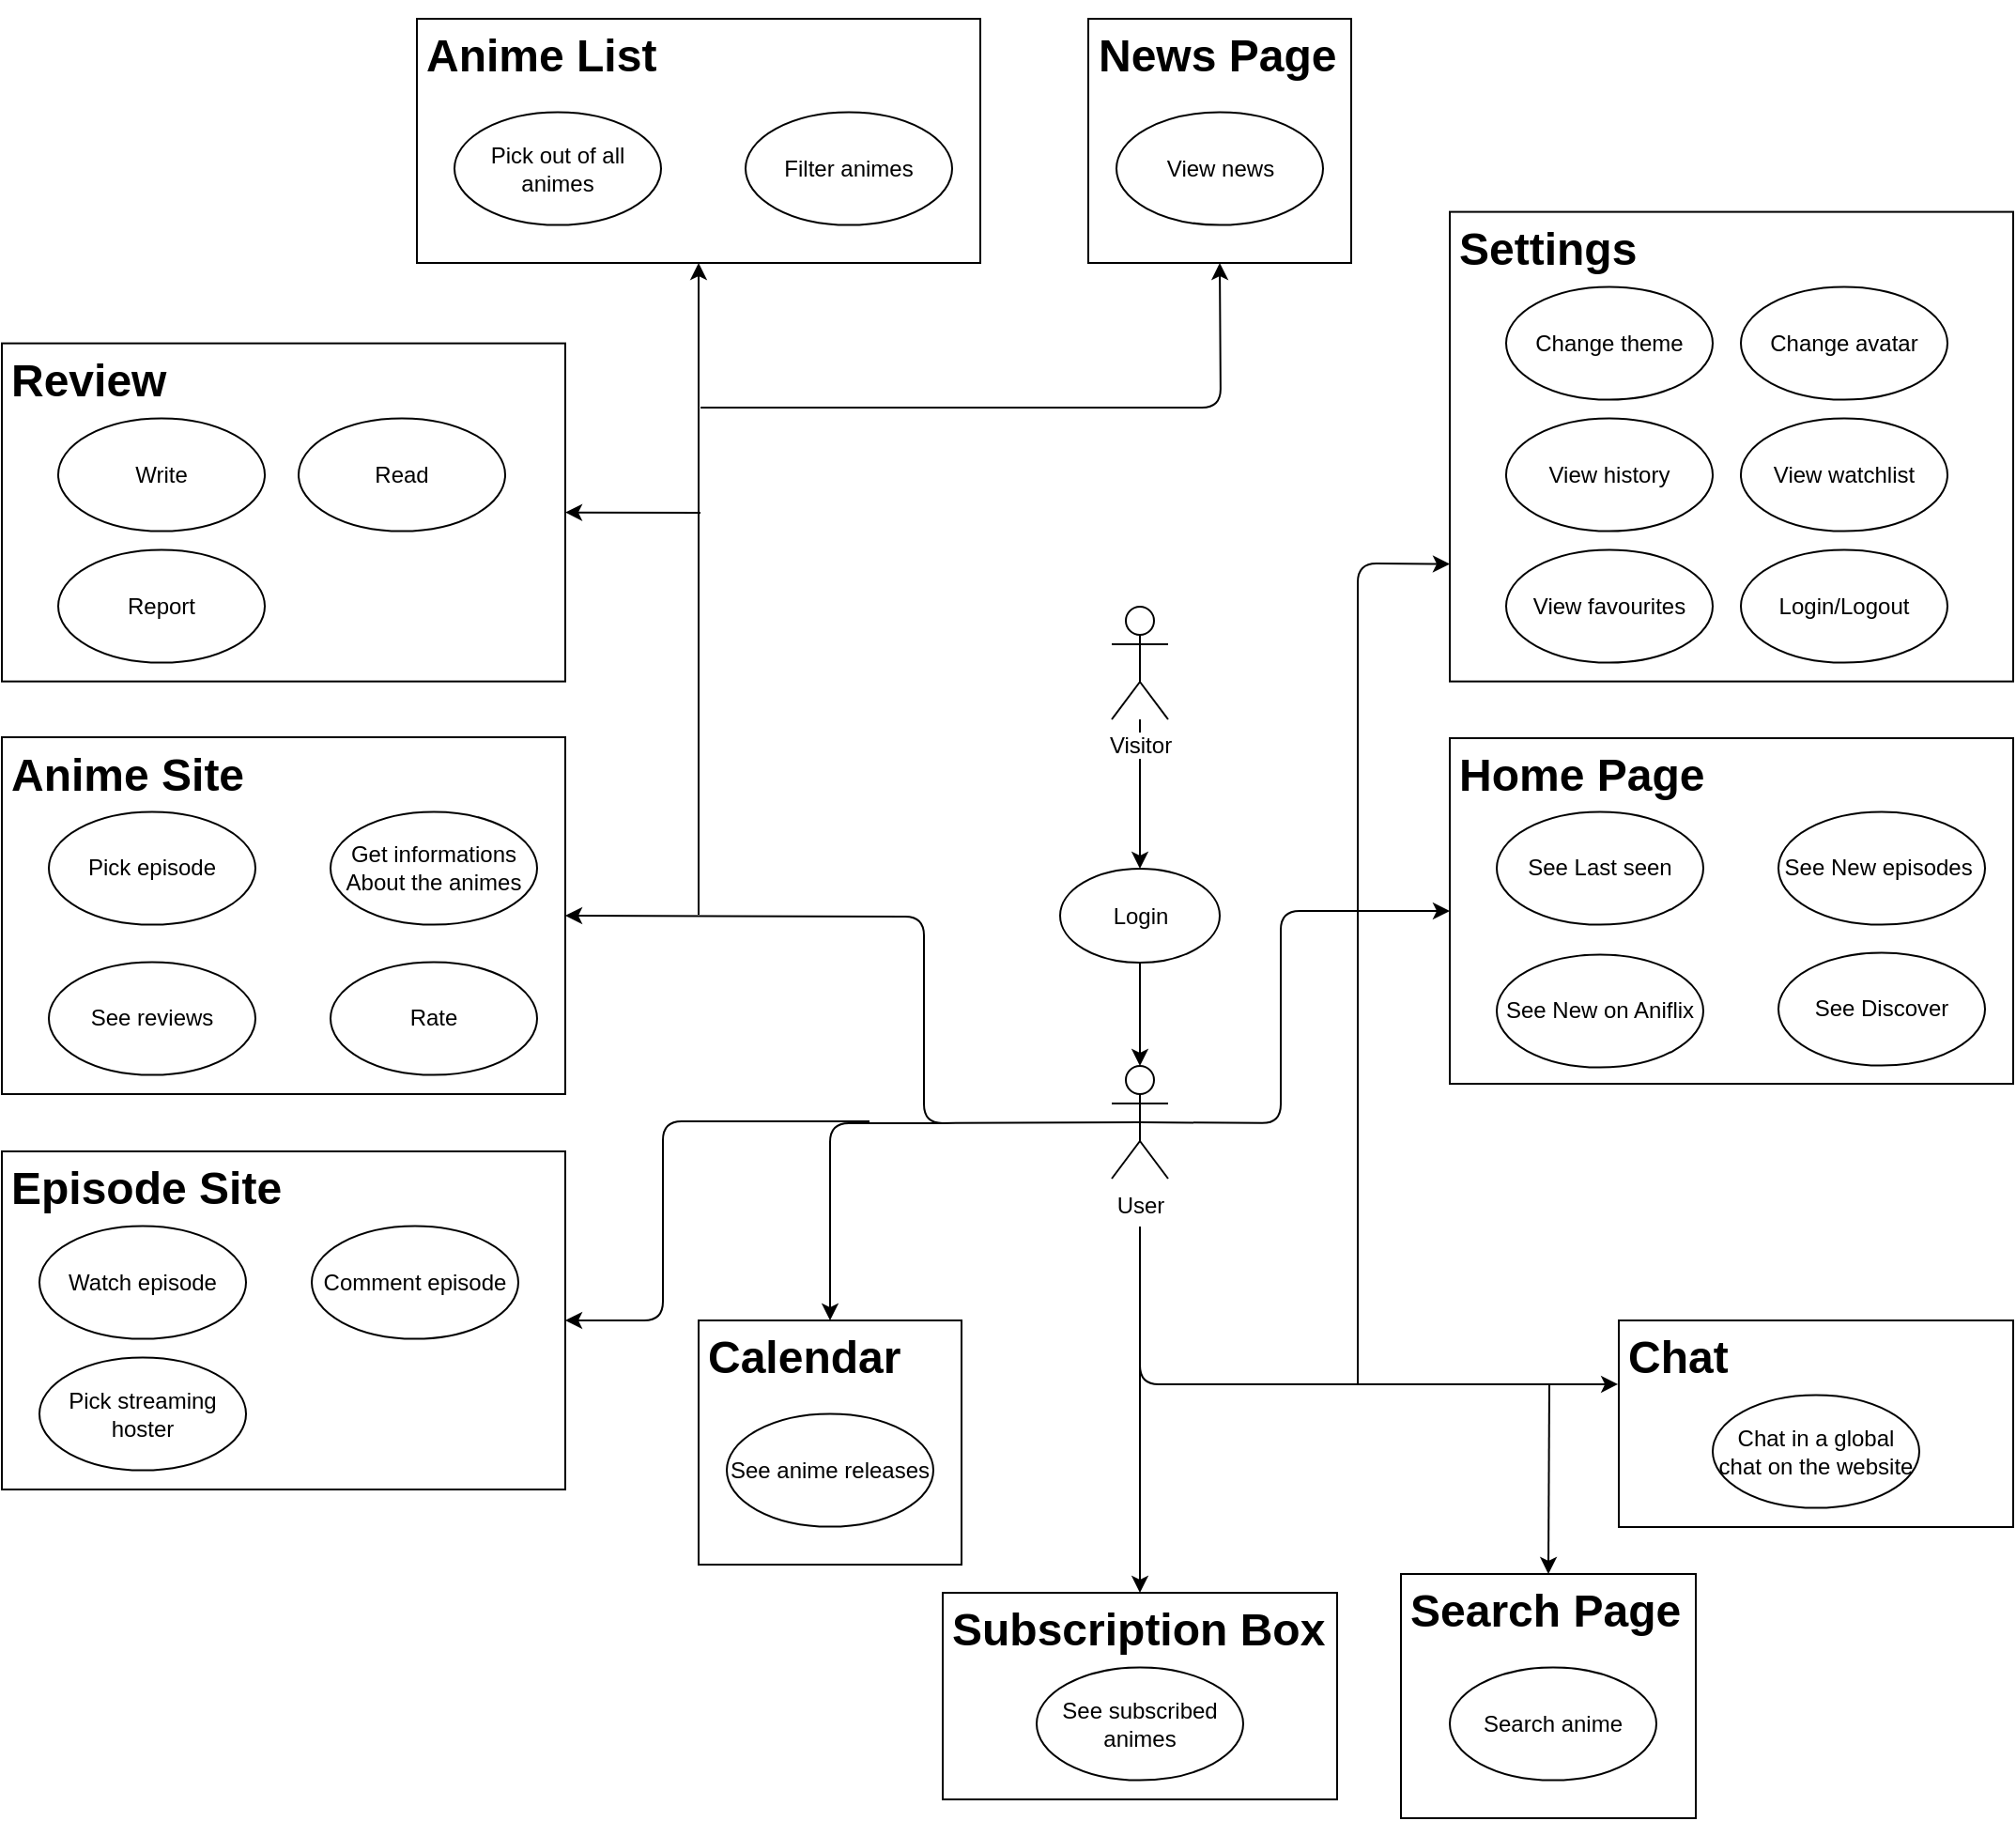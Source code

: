 <mxfile version="12.3.7" type="device" pages="1"><diagram id="pt7fApHACGY3ze_WT9kW" name="Page-1"><mxGraphModel dx="1681" dy="419" grid="1" gridSize="10" guides="1" tooltips="1" connect="1" arrows="1" fold="1" page="1" pageScale="1" pageWidth="827" pageHeight="1169" math="0" shadow="0"><root><mxCell id="0"/><mxCell id="1" parent="0"/><mxCell id="t0nJgLdUshQN2bUztaGZ-39" value="" style="edgeStyle=orthogonalEdgeStyle;rounded=0;orthogonalLoop=1;jettySize=auto;html=1;" parent="1" source="ZIoJNH3yKpQpnbWs7EYB-1" target="ZIoJNH3yKpQpnbWs7EYB-12" edge="1"><mxGeometry relative="1" as="geometry"/></mxCell><mxCell id="ZIoJNH3yKpQpnbWs7EYB-1" value="Visitor" style="shape=umlActor;verticalLabelPosition=bottom;labelBackgroundColor=#ffffff;verticalAlign=top;html=1;outlineConnect=0;" parent="1" vertex="1"><mxGeometry x="259" y="346" width="30" height="60" as="geometry"/></mxCell><mxCell id="ZIoJNH3yKpQpnbWs7EYB-2" value="User" style="shape=umlActor;verticalLabelPosition=bottom;labelBackgroundColor=#ffffff;verticalAlign=top;html=1;outlineConnect=0;" parent="1" vertex="1"><mxGeometry x="259" y="590.5" width="30" height="60" as="geometry"/></mxCell><mxCell id="ZIoJNH3yKpQpnbWs7EYB-14" style="edgeStyle=orthogonalEdgeStyle;rounded=0;orthogonalLoop=1;jettySize=auto;html=1;exitX=0.5;exitY=1;exitDx=0;exitDy=0;entryX=0.5;entryY=0;entryDx=0;entryDy=0;entryPerimeter=0;" parent="1" source="ZIoJNH3yKpQpnbWs7EYB-12" target="ZIoJNH3yKpQpnbWs7EYB-2" edge="1"><mxGeometry relative="1" as="geometry"/></mxCell><mxCell id="ZIoJNH3yKpQpnbWs7EYB-12" value="Login" style="ellipse;whiteSpace=wrap;html=1;" parent="1" vertex="1"><mxGeometry x="231.5" y="485.5" width="85" height="50" as="geometry"/></mxCell><mxCell id="ZIoJNH3yKpQpnbWs7EYB-25" value="&lt;h1&gt;Settings&lt;/h1&gt;" style="text;html=1;strokeColor=#000000;fillColor=none;spacing=5;spacingTop=-20;whiteSpace=wrap;overflow=hidden;rounded=0;" parent="1" vertex="1"><mxGeometry x="439" y="135.8" width="300" height="250" as="geometry"/></mxCell><mxCell id="ZIoJNH3yKpQpnbWs7EYB-27" value="Change theme" style="ellipse;whiteSpace=wrap;html=1;strokeColor=#000000;" parent="1" vertex="1"><mxGeometry x="469" y="175.8" width="110" height="60" as="geometry"/></mxCell><mxCell id="ZIoJNH3yKpQpnbWs7EYB-28" value="Change avatar" style="ellipse;whiteSpace=wrap;html=1;" parent="1" vertex="1"><mxGeometry x="594" y="175.8" width="110" height="60" as="geometry"/></mxCell><mxCell id="ZIoJNH3yKpQpnbWs7EYB-30" value="View history" style="ellipse;whiteSpace=wrap;html=1;" parent="1" vertex="1"><mxGeometry x="469" y="245.8" width="110" height="60" as="geometry"/></mxCell><mxCell id="ZIoJNH3yKpQpnbWs7EYB-31" value="View watchlist&lt;span style=&quot;font-family: &amp;#34;helvetica&amp;#34; , &amp;#34;arial&amp;#34; , sans-serif ; font-size: 0px ; white-space: nowrap&quot;&gt;%3CmxGraphModel%3E%3Croot%3E%3CmxCell%20id%3D%220%22%2F%3E%3CmxCell%20id%3D%221%22%20parent%3D%220%22%2F%3E%3CmxCell%20id%3D%222%22%20value%3D%22%22%20style%3D%22ellipse%3BwhiteSpace%3Dwrap%3Bhtml%3D1%3B%22%20vertex%3D%221%22%20parent%3D%221%22%3E%3CmxGeometry%20x%3D%22260%22%20y%3D%22190%22%20width%3D%22110%22%20height%3D%2260%22%20as%3D%22geometry%22%2F%3E%3C%2FmxCell%3E%3C%2Froot%3E%3C%2FmxGraphModel%3E&lt;/span&gt;" style="ellipse;whiteSpace=wrap;html=1;" parent="1" vertex="1"><mxGeometry x="594" y="245.8" width="110" height="60" as="geometry"/></mxCell><mxCell id="ZIoJNH3yKpQpnbWs7EYB-32" value="View favourites" style="ellipse;whiteSpace=wrap;html=1;" parent="1" vertex="1"><mxGeometry x="469" y="315.8" width="110" height="60" as="geometry"/></mxCell><mxCell id="ZIoJNH3yKpQpnbWs7EYB-33" value="Login/Logout" style="ellipse;whiteSpace=wrap;html=1;" parent="1" vertex="1"><mxGeometry x="594" y="315.8" width="110" height="60" as="geometry"/></mxCell><mxCell id="t0nJgLdUshQN2bUztaGZ-1" value="&lt;h1&gt;Home Page&lt;/h1&gt;" style="text;html=1;strokeColor=#000000;fillColor=none;spacing=5;spacingTop=-20;whiteSpace=wrap;overflow=hidden;rounded=0;" parent="1" vertex="1"><mxGeometry x="439" y="416" width="300" height="184" as="geometry"/></mxCell><mxCell id="t0nJgLdUshQN2bUztaGZ-2" value="See New episodes&amp;nbsp;" style="ellipse;whiteSpace=wrap;html=1;strokeColor=#000000;" parent="1" vertex="1"><mxGeometry x="614" y="455.3" width="110" height="60" as="geometry"/></mxCell><mxCell id="t0nJgLdUshQN2bUztaGZ-3" value="See Last seen" style="ellipse;whiteSpace=wrap;html=1;strokeColor=#000000;" parent="1" vertex="1"><mxGeometry x="464" y="455.3" width="110" height="60" as="geometry"/></mxCell><mxCell id="t0nJgLdUshQN2bUztaGZ-4" value="See New on Aniflix" style="ellipse;whiteSpace=wrap;html=1;strokeColor=#000000;" parent="1" vertex="1"><mxGeometry x="464" y="531.3" width="110" height="60" as="geometry"/></mxCell><mxCell id="t0nJgLdUshQN2bUztaGZ-5" value="See Discover" style="ellipse;whiteSpace=wrap;html=1;strokeColor=#000000;" parent="1" vertex="1"><mxGeometry x="614" y="530.3" width="110" height="60" as="geometry"/></mxCell><mxCell id="t0nJgLdUshQN2bUztaGZ-7" value="&lt;h1&gt;Anime Site&lt;/h1&gt;" style="text;html=1;strokeColor=#000000;fillColor=none;spacing=5;spacingTop=-20;whiteSpace=wrap;overflow=hidden;rounded=0;" parent="1" vertex="1"><mxGeometry x="-332" y="415.5" width="300" height="190" as="geometry"/></mxCell><mxCell id="t0nJgLdUshQN2bUztaGZ-8" value="Get informations About the animes" style="ellipse;whiteSpace=wrap;html=1;strokeColor=#000000;" parent="1" vertex="1"><mxGeometry x="-157" y="455.3" width="110" height="60" as="geometry"/></mxCell><mxCell id="t0nJgLdUshQN2bUztaGZ-9" value="Pick episode" style="ellipse;whiteSpace=wrap;html=1;strokeColor=#000000;" parent="1" vertex="1"><mxGeometry x="-307" y="455.3" width="110" height="60" as="geometry"/></mxCell><mxCell id="t0nJgLdUshQN2bUztaGZ-11" value="See reviews" style="ellipse;whiteSpace=wrap;html=1;strokeColor=#000000;" parent="1" vertex="1"><mxGeometry x="-307" y="535.3" width="110" height="60" as="geometry"/></mxCell><mxCell id="t0nJgLdUshQN2bUztaGZ-12" value="&lt;h1&gt;Review&lt;/h1&gt;" style="text;html=1;strokeColor=#000000;fillColor=none;spacing=5;spacingTop=-20;whiteSpace=wrap;overflow=hidden;rounded=0;" parent="1" vertex="1"><mxGeometry x="-332" y="205.8" width="300" height="180" as="geometry"/></mxCell><mxCell id="t0nJgLdUshQN2bUztaGZ-13" value="Report" style="ellipse;whiteSpace=wrap;html=1;" parent="1" vertex="1"><mxGeometry x="-302" y="315.8" width="110" height="60" as="geometry"/></mxCell><mxCell id="t0nJgLdUshQN2bUztaGZ-14" value="Write" style="ellipse;whiteSpace=wrap;html=1;" parent="1" vertex="1"><mxGeometry x="-302" y="245.8" width="110" height="60" as="geometry"/></mxCell><mxCell id="t0nJgLdUshQN2bUztaGZ-15" value="Read" style="ellipse;whiteSpace=wrap;html=1;" parent="1" vertex="1"><mxGeometry x="-174" y="245.8" width="110" height="60" as="geometry"/></mxCell><mxCell id="t0nJgLdUshQN2bUztaGZ-17" value="&lt;h1&gt;Anime List&lt;/h1&gt;" style="text;html=1;strokeColor=#000000;fillColor=none;spacing=5;spacingTop=-20;whiteSpace=wrap;overflow=hidden;rounded=0;" parent="1" vertex="1"><mxGeometry x="-111" y="33" width="300" height="130" as="geometry"/></mxCell><mxCell id="t0nJgLdUshQN2bUztaGZ-19" value="Filter animes" style="ellipse;whiteSpace=wrap;html=1;strokeColor=#000000;" parent="1" vertex="1"><mxGeometry x="64" y="82.8" width="110" height="60" as="geometry"/></mxCell><mxCell id="t0nJgLdUshQN2bUztaGZ-22" value="Pick out of all animes" style="ellipse;whiteSpace=wrap;html=1;strokeColor=#000000;" parent="1" vertex="1"><mxGeometry x="-91" y="82.8" width="110" height="60" as="geometry"/></mxCell><mxCell id="t0nJgLdUshQN2bUztaGZ-23" value="&lt;h1&gt;Calendar&lt;/h1&gt;" style="text;html=1;strokeColor=#000000;fillColor=none;spacing=5;spacingTop=-20;whiteSpace=wrap;overflow=hidden;rounded=0;" parent="1" vertex="1"><mxGeometry x="39" y="726" width="140" height="130" as="geometry"/></mxCell><mxCell id="t0nJgLdUshQN2bUztaGZ-25" value="See anime releases" style="ellipse;whiteSpace=wrap;html=1;strokeColor=#000000;" parent="1" vertex="1"><mxGeometry x="54" y="775.8" width="110" height="60" as="geometry"/></mxCell><mxCell id="t0nJgLdUshQN2bUztaGZ-28" value="&lt;h1&gt;Episode Site&lt;/h1&gt;" style="text;html=1;strokeColor=#000000;fillColor=none;spacing=5;spacingTop=-20;whiteSpace=wrap;overflow=hidden;rounded=0;" parent="1" vertex="1"><mxGeometry x="-332" y="636" width="300" height="180" as="geometry"/></mxCell><mxCell id="t0nJgLdUshQN2bUztaGZ-29" value="Watch episode" style="ellipse;whiteSpace=wrap;html=1;strokeColor=#000000;" parent="1" vertex="1"><mxGeometry x="-312" y="675.8" width="110" height="60" as="geometry"/></mxCell><mxCell id="t0nJgLdUshQN2bUztaGZ-30" value="Comment episode" style="ellipse;whiteSpace=wrap;html=1;strokeColor=#000000;" parent="1" vertex="1"><mxGeometry x="-167" y="675.8" width="110" height="60" as="geometry"/></mxCell><mxCell id="t0nJgLdUshQN2bUztaGZ-31" value="Pick streaming hoster" style="ellipse;whiteSpace=wrap;html=1;strokeColor=#000000;" parent="1" vertex="1"><mxGeometry x="-312" y="745.8" width="110" height="60" as="geometry"/></mxCell><mxCell id="t0nJgLdUshQN2bUztaGZ-32" value="&lt;h1&gt;Subscription Box&lt;/h1&gt;" style="text;html=1;strokeColor=#000000;fillColor=none;spacing=5;spacingTop=-20;whiteSpace=wrap;overflow=hidden;rounded=0;" parent="1" vertex="1"><mxGeometry x="169" y="871" width="210" height="110" as="geometry"/></mxCell><mxCell id="t0nJgLdUshQN2bUztaGZ-33" value="See subscribed animes" style="ellipse;whiteSpace=wrap;html=1;strokeColor=#000000;" parent="1" vertex="1"><mxGeometry x="219" y="910.8" width="110" height="60" as="geometry"/></mxCell><mxCell id="t0nJgLdUshQN2bUztaGZ-36" value="&lt;h1&gt;Chat&lt;/h1&gt;" style="text;html=1;strokeColor=#000000;fillColor=none;spacing=5;spacingTop=-20;whiteSpace=wrap;overflow=hidden;rounded=0;" parent="1" vertex="1"><mxGeometry x="529" y="726" width="210" height="110" as="geometry"/></mxCell><mxCell id="t0nJgLdUshQN2bUztaGZ-37" value="Chat in a global chat on the website" style="ellipse;whiteSpace=wrap;html=1;strokeColor=#000000;" parent="1" vertex="1"><mxGeometry x="579" y="765.8" width="110" height="60" as="geometry"/></mxCell><mxCell id="t0nJgLdUshQN2bUztaGZ-41" value="" style="endArrow=classic;html=1;exitX=0.5;exitY=0.5;exitDx=0;exitDy=0;exitPerimeter=0;entryX=0;entryY=0.5;entryDx=0;entryDy=0;" parent="1" source="ZIoJNH3yKpQpnbWs7EYB-2" target="t0nJgLdUshQN2bUztaGZ-1" edge="1"><mxGeometry width="50" height="50" relative="1" as="geometry"><mxPoint x="349" y="686" as="sourcePoint"/><mxPoint x="399" y="636" as="targetPoint"/><Array as="points"><mxPoint x="349" y="621"/><mxPoint x="349" y="508"/></Array></mxGeometry></mxCell><mxCell id="t0nJgLdUshQN2bUztaGZ-44" value="" style="endArrow=classic;html=1;entryX=-0.002;entryY=0.309;entryDx=0;entryDy=0;entryPerimeter=0;" parent="1" target="t0nJgLdUshQN2bUztaGZ-36" edge="1"><mxGeometry width="50" height="50" relative="1" as="geometry"><mxPoint x="274" y="676" as="sourcePoint"/><mxPoint x="399" y="686" as="targetPoint"/><Array as="points"><mxPoint x="274" y="760"/></Array></mxGeometry></mxCell><mxCell id="t0nJgLdUshQN2bUztaGZ-46" value="" style="endArrow=classic;html=1;exitX=0.5;exitY=0.5;exitDx=0;exitDy=0;exitPerimeter=0;entryX=1;entryY=0.5;entryDx=0;entryDy=0;" parent="1" source="ZIoJNH3yKpQpnbWs7EYB-2" target="t0nJgLdUshQN2bUztaGZ-7" edge="1"><mxGeometry width="50" height="50" relative="1" as="geometry"><mxPoint x="129" y="616" as="sourcePoint"/><mxPoint x="179" y="566" as="targetPoint"/><Array as="points"><mxPoint x="159" y="621"/><mxPoint x="159" y="511"/></Array></mxGeometry></mxCell><mxCell id="t0nJgLdUshQN2bUztaGZ-48" value="" style="endArrow=classic;html=1;entryX=0.5;entryY=0;entryDx=0;entryDy=0;" parent="1" target="t0nJgLdUshQN2bUztaGZ-32" edge="1"><mxGeometry width="50" height="50" relative="1" as="geometry"><mxPoint x="274" y="676" as="sourcePoint"/><mxPoint x="309" y="786" as="targetPoint"/></mxGeometry></mxCell><mxCell id="t0nJgLdUshQN2bUztaGZ-49" value="Rate" style="ellipse;whiteSpace=wrap;html=1;strokeColor=#000000;" parent="1" vertex="1"><mxGeometry x="-157" y="535.3" width="110" height="60" as="geometry"/></mxCell><mxCell id="t0nJgLdUshQN2bUztaGZ-53" value="" style="endArrow=classic;html=1;entryX=0.5;entryY=0;entryDx=0;entryDy=0;" parent="1" target="t0nJgLdUshQN2bUztaGZ-23" edge="1"><mxGeometry width="50" height="50" relative="1" as="geometry"><mxPoint x="169" y="621" as="sourcePoint"/><mxPoint x="169" y="656" as="targetPoint"/><Array as="points"><mxPoint x="109" y="621"/></Array></mxGeometry></mxCell><mxCell id="t0nJgLdUshQN2bUztaGZ-56" value="" style="endArrow=classic;html=1;entryX=0;entryY=0.75;entryDx=0;entryDy=0;" parent="1" target="ZIoJNH3yKpQpnbWs7EYB-25" edge="1"><mxGeometry width="50" height="50" relative="1" as="geometry"><mxPoint x="390" y="760" as="sourcePoint"/><mxPoint x="390" y="670" as="targetPoint"/><Array as="points"><mxPoint x="390" y="323"/></Array></mxGeometry></mxCell><mxCell id="xEClZYmFUzpZyLoxHsxd-1" value="" style="endArrow=classic;html=1;entryX=1;entryY=0.5;entryDx=0;entryDy=0;" parent="1" target="t0nJgLdUshQN2bUztaGZ-12" edge="1"><mxGeometry width="50" height="50" relative="1" as="geometry"><mxPoint x="40" y="296" as="sourcePoint"/><mxPoint x="230" y="290" as="targetPoint"/></mxGeometry></mxCell><mxCell id="xEClZYmFUzpZyLoxHsxd-2" value="" style="endArrow=classic;html=1;entryX=1;entryY=0.5;entryDx=0;entryDy=0;" parent="1" target="t0nJgLdUshQN2bUztaGZ-28" edge="1"><mxGeometry width="50" height="50" relative="1" as="geometry"><mxPoint x="130" y="620" as="sourcePoint"/><mxPoint y="620" as="targetPoint"/><Array as="points"><mxPoint x="20" y="620"/><mxPoint x="20" y="726"/></Array></mxGeometry></mxCell><mxCell id="RFHPNCwyK3DUT_wtP6G_-3" value="&lt;h1&gt;News Page&lt;/h1&gt;" style="text;html=1;strokeColor=#000000;fillColor=none;spacing=5;spacingTop=-20;whiteSpace=wrap;overflow=hidden;rounded=0;" parent="1" vertex="1"><mxGeometry x="246.5" y="33" width="140" height="130" as="geometry"/></mxCell><mxCell id="RFHPNCwyK3DUT_wtP6G_-4" value="View news" style="ellipse;whiteSpace=wrap;html=1;strokeColor=#000000;" parent="1" vertex="1"><mxGeometry x="261.5" y="82.8" width="110" height="60" as="geometry"/></mxCell><mxCell id="RFHPNCwyK3DUT_wtP6G_-5" value="" style="endArrow=classic;html=1;entryX=0.5;entryY=1;entryDx=0;entryDy=0;" parent="1" target="t0nJgLdUshQN2bUztaGZ-17" edge="1"><mxGeometry width="50" height="50" relative="1" as="geometry"><mxPoint x="39" y="510" as="sourcePoint"/><mxPoint x="100" y="360" as="targetPoint"/></mxGeometry></mxCell><mxCell id="RFHPNCwyK3DUT_wtP6G_-6" value="" style="endArrow=classic;html=1;entryX=0.5;entryY=1;entryDx=0;entryDy=0;" parent="1" target="RFHPNCwyK3DUT_wtP6G_-3" edge="1"><mxGeometry width="50" height="50" relative="1" as="geometry"><mxPoint x="40" y="240" as="sourcePoint"/><mxPoint x="160" y="260" as="targetPoint"/><Array as="points"><mxPoint x="317" y="240"/></Array></mxGeometry></mxCell><mxCell id="RFHPNCwyK3DUT_wtP6G_-8" value="&lt;h1&gt;Search Page&lt;/h1&gt;" style="text;html=1;strokeColor=#000000;fillColor=none;spacing=5;spacingTop=-20;whiteSpace=wrap;overflow=hidden;rounded=0;" parent="1" vertex="1"><mxGeometry x="413" y="861" width="157" height="130" as="geometry"/></mxCell><mxCell id="RFHPNCwyK3DUT_wtP6G_-9" value="Search anime" style="ellipse;whiteSpace=wrap;html=1;strokeColor=#000000;" parent="1" vertex="1"><mxGeometry x="439" y="910.8" width="110" height="60" as="geometry"/></mxCell><mxCell id="RFHPNCwyK3DUT_wtP6G_-10" value="" style="endArrow=classic;html=1;entryX=0.5;entryY=0;entryDx=0;entryDy=0;" parent="1" target="RFHPNCwyK3DUT_wtP6G_-8" edge="1"><mxGeometry width="50" height="50" relative="1" as="geometry"><mxPoint x="492" y="760" as="sourcePoint"/><mxPoint x="490" y="780" as="targetPoint"/></mxGeometry></mxCell></root></mxGraphModel></diagram></mxfile>